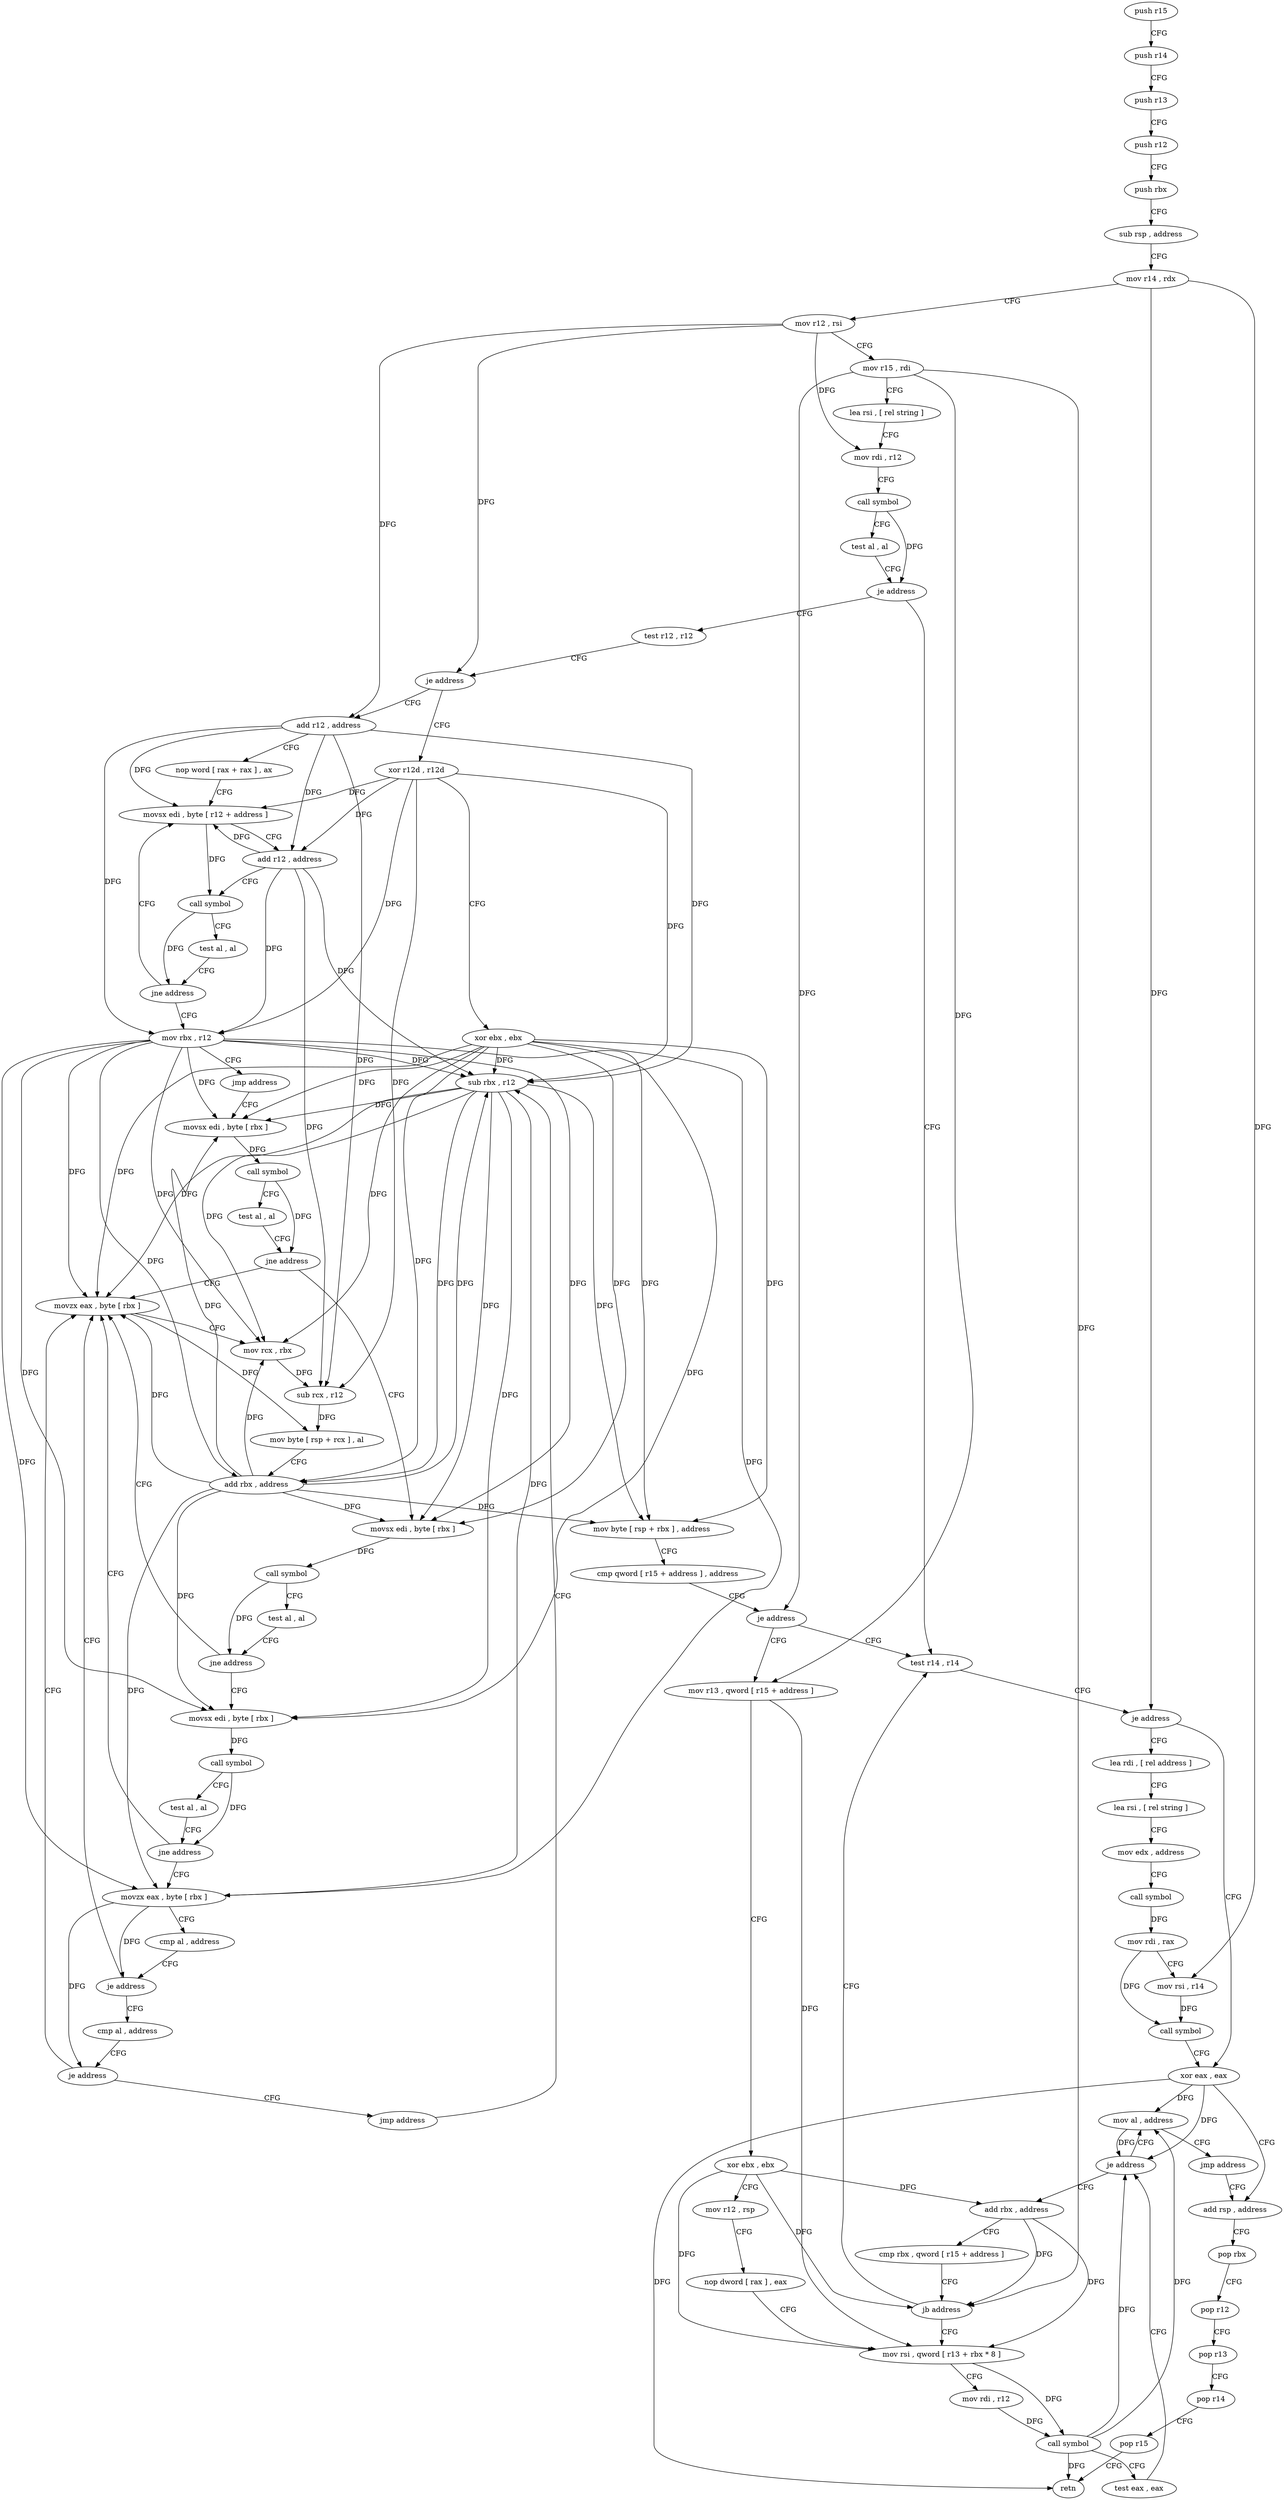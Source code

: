 digraph "func" {
"142384" [label = "push r15" ]
"142386" [label = "push r14" ]
"142388" [label = "push r13" ]
"142390" [label = "push r12" ]
"142392" [label = "push rbx" ]
"142393" [label = "sub rsp , address" ]
"142397" [label = "mov r14 , rdx" ]
"142400" [label = "mov r12 , rsi" ]
"142403" [label = "mov r15 , rdi" ]
"142406" [label = "lea rsi , [ rel string ]" ]
"142413" [label = "mov rdi , r12" ]
"142416" [label = "call symbol" ]
"142421" [label = "test al , al" ]
"142423" [label = "je address" ]
"142603" [label = "test r14 , r14" ]
"142429" [label = "test r12 , r12" ]
"142606" [label = "je address" ]
"142643" [label = "xor eax , eax" ]
"142608" [label = "lea rdi , [ rel address ]" ]
"142432" [label = "je address" ]
"142545" [label = "xor r12d , r12d" ]
"142434" [label = "add r12 , address" ]
"142645" [label = "add rsp , address" ]
"142615" [label = "lea rsi , [ rel string ]" ]
"142622" [label = "mov edx , address" ]
"142627" [label = "call symbol" ]
"142632" [label = "mov rdi , rax" ]
"142635" [label = "mov rsi , r14" ]
"142638" [label = "call symbol" ]
"142548" [label = "xor ebx , ebx" ]
"142550" [label = "sub rbx , r12" ]
"142438" [label = "nop word [ rax + rax ] , ax" ]
"142448" [label = "movsx edi , byte [ r12 + address ]" ]
"142564" [label = "mov r13 , qword [ r15 + address ]" ]
"142568" [label = "xor ebx , ebx" ]
"142570" [label = "mov r12 , rsp" ]
"142573" [label = "nop dword [ rax ] , eax" ]
"142576" [label = "mov rsi , qword [ r13 + rbx * 8 ]" ]
"142454" [label = "add r12 , address" ]
"142458" [label = "call symbol" ]
"142463" [label = "test al , al" ]
"142465" [label = "jne address" ]
"142467" [label = "mov rbx , r12" ]
"142470" [label = "jmp address" ]
"142496" [label = "movsx edi , byte [ rbx ]" ]
"142659" [label = "mov al , address" ]
"142661" [label = "jmp address" ]
"142593" [label = "add rbx , address" ]
"142597" [label = "cmp rbx , qword [ r15 + address ]" ]
"142601" [label = "jb address" ]
"142499" [label = "call symbol" ]
"142504" [label = "test al , al" ]
"142506" [label = "jne address" ]
"142480" [label = "movzx eax , byte [ rbx ]" ]
"142508" [label = "movsx edi , byte [ rbx ]" ]
"142649" [label = "pop rbx" ]
"142650" [label = "pop r12" ]
"142652" [label = "pop r13" ]
"142654" [label = "pop r14" ]
"142656" [label = "pop r15" ]
"142658" [label = "retn" ]
"142581" [label = "mov rdi , r12" ]
"142584" [label = "call symbol" ]
"142589" [label = "test eax , eax" ]
"142591" [label = "je address" ]
"142483" [label = "mov rcx , rbx" ]
"142486" [label = "sub rcx , r12" ]
"142489" [label = "mov byte [ rsp + rcx ] , al" ]
"142492" [label = "add rbx , address" ]
"142511" [label = "call symbol" ]
"142516" [label = "test al , al" ]
"142518" [label = "jne address" ]
"142520" [label = "movsx edi , byte [ rbx ]" ]
"142523" [label = "call symbol" ]
"142528" [label = "test al , al" ]
"142530" [label = "jne address" ]
"142532" [label = "movzx eax , byte [ rbx ]" ]
"142535" [label = "cmp al , address" ]
"142537" [label = "je address" ]
"142539" [label = "cmp al , address" ]
"142541" [label = "je address" ]
"142543" [label = "jmp address" ]
"142553" [label = "mov byte [ rsp + rbx ] , address" ]
"142557" [label = "cmp qword [ r15 + address ] , address" ]
"142562" [label = "je address" ]
"142384" -> "142386" [ label = "CFG" ]
"142386" -> "142388" [ label = "CFG" ]
"142388" -> "142390" [ label = "CFG" ]
"142390" -> "142392" [ label = "CFG" ]
"142392" -> "142393" [ label = "CFG" ]
"142393" -> "142397" [ label = "CFG" ]
"142397" -> "142400" [ label = "CFG" ]
"142397" -> "142606" [ label = "DFG" ]
"142397" -> "142635" [ label = "DFG" ]
"142400" -> "142403" [ label = "CFG" ]
"142400" -> "142413" [ label = "DFG" ]
"142400" -> "142432" [ label = "DFG" ]
"142400" -> "142434" [ label = "DFG" ]
"142403" -> "142406" [ label = "CFG" ]
"142403" -> "142562" [ label = "DFG" ]
"142403" -> "142564" [ label = "DFG" ]
"142403" -> "142601" [ label = "DFG" ]
"142406" -> "142413" [ label = "CFG" ]
"142413" -> "142416" [ label = "CFG" ]
"142416" -> "142421" [ label = "CFG" ]
"142416" -> "142423" [ label = "DFG" ]
"142421" -> "142423" [ label = "CFG" ]
"142423" -> "142603" [ label = "CFG" ]
"142423" -> "142429" [ label = "CFG" ]
"142603" -> "142606" [ label = "CFG" ]
"142429" -> "142432" [ label = "CFG" ]
"142606" -> "142643" [ label = "CFG" ]
"142606" -> "142608" [ label = "CFG" ]
"142643" -> "142645" [ label = "CFG" ]
"142643" -> "142658" [ label = "DFG" ]
"142643" -> "142591" [ label = "DFG" ]
"142643" -> "142659" [ label = "DFG" ]
"142608" -> "142615" [ label = "CFG" ]
"142432" -> "142545" [ label = "CFG" ]
"142432" -> "142434" [ label = "CFG" ]
"142545" -> "142548" [ label = "CFG" ]
"142545" -> "142550" [ label = "DFG" ]
"142545" -> "142448" [ label = "DFG" ]
"142545" -> "142454" [ label = "DFG" ]
"142545" -> "142467" [ label = "DFG" ]
"142545" -> "142486" [ label = "DFG" ]
"142434" -> "142438" [ label = "CFG" ]
"142434" -> "142550" [ label = "DFG" ]
"142434" -> "142448" [ label = "DFG" ]
"142434" -> "142454" [ label = "DFG" ]
"142434" -> "142467" [ label = "DFG" ]
"142434" -> "142486" [ label = "DFG" ]
"142645" -> "142649" [ label = "CFG" ]
"142615" -> "142622" [ label = "CFG" ]
"142622" -> "142627" [ label = "CFG" ]
"142627" -> "142632" [ label = "DFG" ]
"142632" -> "142635" [ label = "CFG" ]
"142632" -> "142638" [ label = "DFG" ]
"142635" -> "142638" [ label = "DFG" ]
"142638" -> "142643" [ label = "CFG" ]
"142548" -> "142550" [ label = "DFG" ]
"142548" -> "142553" [ label = "DFG" ]
"142548" -> "142496" [ label = "DFG" ]
"142548" -> "142480" [ label = "DFG" ]
"142548" -> "142483" [ label = "DFG" ]
"142548" -> "142492" [ label = "DFG" ]
"142548" -> "142508" [ label = "DFG" ]
"142548" -> "142520" [ label = "DFG" ]
"142548" -> "142532" [ label = "DFG" ]
"142550" -> "142553" [ label = "DFG" ]
"142550" -> "142496" [ label = "DFG" ]
"142550" -> "142480" [ label = "DFG" ]
"142550" -> "142483" [ label = "DFG" ]
"142550" -> "142492" [ label = "DFG" ]
"142550" -> "142508" [ label = "DFG" ]
"142550" -> "142520" [ label = "DFG" ]
"142550" -> "142532" [ label = "DFG" ]
"142438" -> "142448" [ label = "CFG" ]
"142448" -> "142454" [ label = "CFG" ]
"142448" -> "142458" [ label = "DFG" ]
"142564" -> "142568" [ label = "CFG" ]
"142564" -> "142576" [ label = "DFG" ]
"142568" -> "142570" [ label = "CFG" ]
"142568" -> "142576" [ label = "DFG" ]
"142568" -> "142593" [ label = "DFG" ]
"142568" -> "142601" [ label = "DFG" ]
"142570" -> "142573" [ label = "CFG" ]
"142573" -> "142576" [ label = "CFG" ]
"142576" -> "142581" [ label = "CFG" ]
"142576" -> "142584" [ label = "DFG" ]
"142454" -> "142458" [ label = "CFG" ]
"142454" -> "142550" [ label = "DFG" ]
"142454" -> "142448" [ label = "DFG" ]
"142454" -> "142467" [ label = "DFG" ]
"142454" -> "142486" [ label = "DFG" ]
"142458" -> "142463" [ label = "CFG" ]
"142458" -> "142465" [ label = "DFG" ]
"142463" -> "142465" [ label = "CFG" ]
"142465" -> "142448" [ label = "CFG" ]
"142465" -> "142467" [ label = "CFG" ]
"142467" -> "142470" [ label = "CFG" ]
"142467" -> "142553" [ label = "DFG" ]
"142467" -> "142550" [ label = "DFG" ]
"142467" -> "142496" [ label = "DFG" ]
"142467" -> "142480" [ label = "DFG" ]
"142467" -> "142483" [ label = "DFG" ]
"142467" -> "142492" [ label = "DFG" ]
"142467" -> "142508" [ label = "DFG" ]
"142467" -> "142520" [ label = "DFG" ]
"142467" -> "142532" [ label = "DFG" ]
"142470" -> "142496" [ label = "CFG" ]
"142496" -> "142499" [ label = "DFG" ]
"142659" -> "142661" [ label = "CFG" ]
"142659" -> "142591" [ label = "DFG" ]
"142661" -> "142645" [ label = "CFG" ]
"142593" -> "142597" [ label = "CFG" ]
"142593" -> "142576" [ label = "DFG" ]
"142593" -> "142601" [ label = "DFG" ]
"142597" -> "142601" [ label = "CFG" ]
"142601" -> "142576" [ label = "CFG" ]
"142601" -> "142603" [ label = "CFG" ]
"142499" -> "142504" [ label = "CFG" ]
"142499" -> "142506" [ label = "DFG" ]
"142504" -> "142506" [ label = "CFG" ]
"142506" -> "142480" [ label = "CFG" ]
"142506" -> "142508" [ label = "CFG" ]
"142480" -> "142483" [ label = "CFG" ]
"142480" -> "142489" [ label = "DFG" ]
"142508" -> "142511" [ label = "DFG" ]
"142649" -> "142650" [ label = "CFG" ]
"142650" -> "142652" [ label = "CFG" ]
"142652" -> "142654" [ label = "CFG" ]
"142654" -> "142656" [ label = "CFG" ]
"142656" -> "142658" [ label = "CFG" ]
"142581" -> "142584" [ label = "DFG" ]
"142584" -> "142589" [ label = "CFG" ]
"142584" -> "142658" [ label = "DFG" ]
"142584" -> "142591" [ label = "DFG" ]
"142584" -> "142659" [ label = "DFG" ]
"142589" -> "142591" [ label = "CFG" ]
"142591" -> "142659" [ label = "CFG" ]
"142591" -> "142593" [ label = "CFG" ]
"142483" -> "142486" [ label = "DFG" ]
"142486" -> "142489" [ label = "DFG" ]
"142489" -> "142492" [ label = "CFG" ]
"142492" -> "142496" [ label = "DFG" ]
"142492" -> "142553" [ label = "DFG" ]
"142492" -> "142480" [ label = "DFG" ]
"142492" -> "142483" [ label = "DFG" ]
"142492" -> "142550" [ label = "DFG" ]
"142492" -> "142508" [ label = "DFG" ]
"142492" -> "142520" [ label = "DFG" ]
"142492" -> "142532" [ label = "DFG" ]
"142511" -> "142516" [ label = "CFG" ]
"142511" -> "142518" [ label = "DFG" ]
"142516" -> "142518" [ label = "CFG" ]
"142518" -> "142480" [ label = "CFG" ]
"142518" -> "142520" [ label = "CFG" ]
"142520" -> "142523" [ label = "DFG" ]
"142523" -> "142528" [ label = "CFG" ]
"142523" -> "142530" [ label = "DFG" ]
"142528" -> "142530" [ label = "CFG" ]
"142530" -> "142480" [ label = "CFG" ]
"142530" -> "142532" [ label = "CFG" ]
"142532" -> "142535" [ label = "CFG" ]
"142532" -> "142537" [ label = "DFG" ]
"142532" -> "142541" [ label = "DFG" ]
"142535" -> "142537" [ label = "CFG" ]
"142537" -> "142480" [ label = "CFG" ]
"142537" -> "142539" [ label = "CFG" ]
"142539" -> "142541" [ label = "CFG" ]
"142541" -> "142480" [ label = "CFG" ]
"142541" -> "142543" [ label = "CFG" ]
"142543" -> "142550" [ label = "CFG" ]
"142553" -> "142557" [ label = "CFG" ]
"142557" -> "142562" [ label = "CFG" ]
"142562" -> "142603" [ label = "CFG" ]
"142562" -> "142564" [ label = "CFG" ]
}
